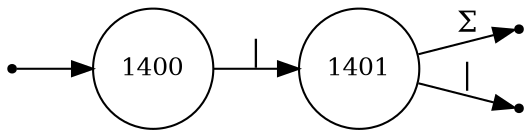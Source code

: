 digraph finite_state_machine {
	rankdir=LR;
	size="8,5"


	node [shape = circle, label="1400", fontsize=12, color=black] 1400;
	node [shape = circle, label="1401", fontsize=12, color=black] 1401;

	node [shape = point, color=black] q0;
	q0	->	1400;

	1400	->	1401	[ label = "|" ];
	1401	->	1402	[ label = "Σ" ];
	1401	->	1403	[ label = "|" ];
}
